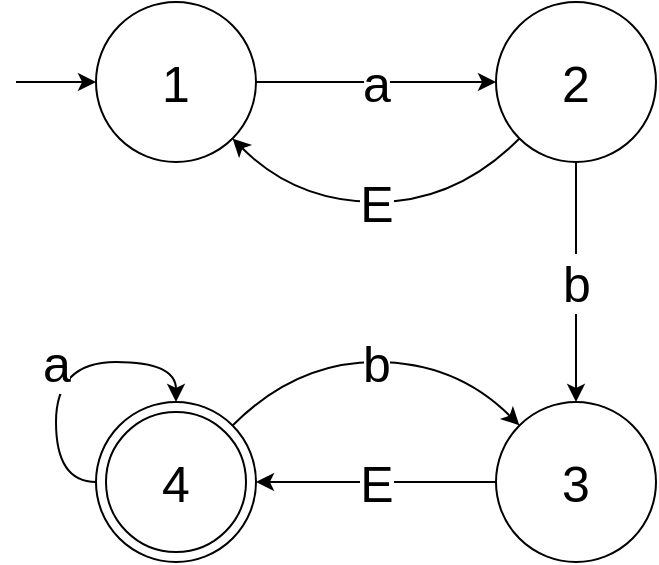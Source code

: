 <mxfile version="15.8.8" type="device" pages="2"><diagram id="vFEKaWJJ-7xmZnV-B70z" name="NFA"><mxGraphModel dx="981" dy="532" grid="1" gridSize="10" guides="1" tooltips="1" connect="1" arrows="1" fold="1" page="1" pageScale="1" pageWidth="850" pageHeight="1100" math="0" shadow="0"><root><mxCell id="0"/><mxCell id="1" parent="0"/><mxCell id="sQVUSp1hf7UNvoji888A-17" value="" style="ellipse;whiteSpace=wrap;html=1;aspect=fixed;fontSize=25;" vertex="1" parent="1"><mxGeometry x="120" y="480" width="80" height="80" as="geometry"/></mxCell><mxCell id="sQVUSp1hf7UNvoji888A-5" value="&lt;font style=&quot;font-size: 25px;&quot;&gt;1&lt;/font&gt;" style="ellipse;whiteSpace=wrap;html=1;aspect=fixed;fontSize=25;" vertex="1" parent="1"><mxGeometry x="120" y="280" width="80" height="80" as="geometry"/></mxCell><mxCell id="sQVUSp1hf7UNvoji888A-6" value="&lt;font style=&quot;font-size: 25px;&quot;&gt;2&lt;/font&gt;" style="ellipse;whiteSpace=wrap;html=1;aspect=fixed;fontSize=25;" vertex="1" parent="1"><mxGeometry x="320" y="280" width="80" height="80" as="geometry"/></mxCell><mxCell id="sQVUSp1hf7UNvoji888A-7" value="&lt;font style=&quot;font-size: 25px;&quot;&gt;4&lt;/font&gt;" style="ellipse;whiteSpace=wrap;html=1;aspect=fixed;fontSize=25;" vertex="1" parent="1"><mxGeometry x="125" y="485" width="70" height="70" as="geometry"/></mxCell><mxCell id="sQVUSp1hf7UNvoji888A-8" value="&lt;font style=&quot;font-size: 25px;&quot;&gt;3&lt;/font&gt;" style="ellipse;whiteSpace=wrap;html=1;aspect=fixed;fontSize=25;" vertex="1" parent="1"><mxGeometry x="320" y="480" width="80" height="80" as="geometry"/></mxCell><mxCell id="sQVUSp1hf7UNvoji888A-10" value="" style="endArrow=classic;html=1;rounded=0;fontSize=25;" edge="1" parent="1" source="sQVUSp1hf7UNvoji888A-5" target="sQVUSp1hf7UNvoji888A-6"><mxGeometry width="50" height="50" relative="1" as="geometry"><mxPoint x="350" y="460" as="sourcePoint"/><mxPoint x="400" y="410" as="targetPoint"/></mxGeometry></mxCell><mxCell id="sQVUSp1hf7UNvoji888A-13" value="a" style="edgeLabel;html=1;align=center;verticalAlign=middle;resizable=0;points=[];fontSize=25;" vertex="1" connectable="0" parent="sQVUSp1hf7UNvoji888A-10"><mxGeometry x="-0.2" y="-2" relative="1" as="geometry"><mxPoint x="12" y="-2" as="offset"/></mxGeometry></mxCell><mxCell id="sQVUSp1hf7UNvoji888A-11" value="" style="endArrow=classic;html=1;rounded=0;fontSize=25;" edge="1" parent="1" source="sQVUSp1hf7UNvoji888A-6" target="sQVUSp1hf7UNvoji888A-8"><mxGeometry width="50" height="50" relative="1" as="geometry"><mxPoint x="350" y="460" as="sourcePoint"/><mxPoint x="400" y="410" as="targetPoint"/></mxGeometry></mxCell><mxCell id="sQVUSp1hf7UNvoji888A-14" value="b" style="edgeLabel;html=1;align=center;verticalAlign=middle;resizable=0;points=[];fontSize=25;" vertex="1" connectable="0" parent="sQVUSp1hf7UNvoji888A-11"><mxGeometry x="-0.383" y="-1" relative="1" as="geometry"><mxPoint x="1" y="23" as="offset"/></mxGeometry></mxCell><mxCell id="sQVUSp1hf7UNvoji888A-12" value="E" style="endArrow=classic;html=1;rounded=0;fontSize=25;" edge="1" parent="1" source="sQVUSp1hf7UNvoji888A-8"><mxGeometry width="50" height="50" relative="1" as="geometry"><mxPoint x="350" y="460" as="sourcePoint"/><mxPoint x="200" y="520" as="targetPoint"/></mxGeometry></mxCell><mxCell id="sQVUSp1hf7UNvoji888A-16" value="" style="endArrow=classic;html=1;rounded=0;fontSize=25;" edge="1" parent="1" target="sQVUSp1hf7UNvoji888A-5"><mxGeometry width="50" height="50" relative="1" as="geometry"><mxPoint x="80" y="320" as="sourcePoint"/><mxPoint x="100" y="310" as="targetPoint"/></mxGeometry></mxCell><mxCell id="sQVUSp1hf7UNvoji888A-20" value="E" style="endArrow=classic;html=1;fontSize=25;curved=1;" edge="1" parent="1" source="sQVUSp1hf7UNvoji888A-6" target="sQVUSp1hf7UNvoji888A-5"><mxGeometry width="50" height="50" relative="1" as="geometry"><mxPoint x="320" y="380" as="sourcePoint"/><mxPoint x="190" y="390" as="targetPoint"/><Array as="points"><mxPoint x="300" y="380"/><mxPoint x="220" y="380"/></Array></mxGeometry></mxCell><mxCell id="sQVUSp1hf7UNvoji888A-21" value="b" style="endArrow=classic;html=1;fontSize=25;curved=1;" edge="1" parent="1" source="sQVUSp1hf7UNvoji888A-17" target="sQVUSp1hf7UNvoji888A-8"><mxGeometry width="50" height="50" relative="1" as="geometry"><mxPoint x="160" y="450" as="sourcePoint"/><mxPoint x="210" y="400" as="targetPoint"/><Array as="points"><mxPoint x="220" y="460"/><mxPoint x="300" y="460"/></Array></mxGeometry></mxCell><mxCell id="sQVUSp1hf7UNvoji888A-22" value="a" style="endArrow=classic;html=1;fontSize=25;entryX=0.5;entryY=0;entryDx=0;entryDy=0;exitX=0;exitY=0.5;exitDx=0;exitDy=0;curved=1;" edge="1" parent="1" source="sQVUSp1hf7UNvoji888A-17" target="sQVUSp1hf7UNvoji888A-17"><mxGeometry width="50" height="50" relative="1" as="geometry"><mxPoint x="10" y="570" as="sourcePoint"/><mxPoint x="60" y="520" as="targetPoint"/><Array as="points"><mxPoint x="100" y="520"/><mxPoint x="100" y="460"/><mxPoint x="160" y="460"/></Array></mxGeometry></mxCell></root></mxGraphModel></diagram><diagram id="UWGFV0lesqNjSorQrV0S" name="LinkedList"><mxGraphModel dx="2370" dy="1285" grid="1" gridSize="10" guides="1" tooltips="1" connect="1" arrows="1" fold="1" page="1" pageScale="1" pageWidth="850" pageHeight="1100" math="0" shadow="0"><root><mxCell id="YcAupWdyaeHLevDaeMZF-0"/><mxCell id="YcAupWdyaeHLevDaeMZF-1" parent="YcAupWdyaeHLevDaeMZF-0"/><mxCell id="YcAupWdyaeHLevDaeMZF-5" value="1" style="rounded=0;whiteSpace=wrap;html=1;fontSize=25;" vertex="1" parent="YcAupWdyaeHLevDaeMZF-1"><mxGeometry x="90" y="240" width="80" height="80" as="geometry"/></mxCell><mxCell id="YcAupWdyaeHLevDaeMZF-6" value="" style="rounded=0;whiteSpace=wrap;html=1;fontSize=25;" vertex="1" parent="YcAupWdyaeHLevDaeMZF-1"><mxGeometry x="170" y="240" width="80" height="80" as="geometry"/></mxCell><mxCell id="YcAupWdyaeHLevDaeMZF-7" value="" style="rounded=0;whiteSpace=wrap;html=1;fontSize=25;" vertex="1" parent="YcAupWdyaeHLevDaeMZF-1"><mxGeometry x="250" y="240" width="80" height="80" as="geometry"/></mxCell><mxCell id="YcAupWdyaeHLevDaeMZF-8" value="2" style="rounded=0;whiteSpace=wrap;html=1;fontSize=25;" vertex="1" parent="YcAupWdyaeHLevDaeMZF-1"><mxGeometry x="90" y="360" width="80" height="80" as="geometry"/></mxCell><mxCell id="YcAupWdyaeHLevDaeMZF-9" value="" style="rounded=0;whiteSpace=wrap;html=1;fontSize=25;" vertex="1" parent="YcAupWdyaeHLevDaeMZF-1"><mxGeometry x="170" y="360" width="80" height="80" as="geometry"/></mxCell><mxCell id="YcAupWdyaeHLevDaeMZF-11" value="3" style="rounded=0;whiteSpace=wrap;html=1;fontSize=25;" vertex="1" parent="YcAupWdyaeHLevDaeMZF-1"><mxGeometry x="90" y="480" width="80" height="80" as="geometry"/></mxCell><mxCell id="YcAupWdyaeHLevDaeMZF-14" value="4" style="rounded=0;whiteSpace=wrap;html=1;fontSize=25;" vertex="1" parent="YcAupWdyaeHLevDaeMZF-1"><mxGeometry x="90" y="600" width="80" height="80" as="geometry"/></mxCell><mxCell id="YcAupWdyaeHLevDaeMZF-15" value="" style="rounded=0;whiteSpace=wrap;html=1;fontSize=25;" vertex="1" parent="YcAupWdyaeHLevDaeMZF-1"><mxGeometry x="170" y="600" width="80" height="80" as="geometry"/></mxCell><mxCell id="YcAupWdyaeHLevDaeMZF-17" value="" style="endArrow=classic;html=1;fontSize=25;curved=1;" edge="1" parent="YcAupWdyaeHLevDaeMZF-1" source="YcAupWdyaeHLevDaeMZF-20" target="YcAupWdyaeHLevDaeMZF-9"><mxGeometry width="50" height="50" relative="1" as="geometry"><mxPoint x="-10" y="400" as="sourcePoint"/><mxPoint x="40" y="350" as="targetPoint"/></mxGeometry></mxCell><mxCell id="YcAupWdyaeHLevDaeMZF-18" value="" style="endArrow=classic;html=1;fontSize=25;curved=1;" edge="1" parent="YcAupWdyaeHLevDaeMZF-1" source="YcAupWdyaeHLevDaeMZF-21" target="YcAupWdyaeHLevDaeMZF-22"><mxGeometry width="50" height="50" relative="1" as="geometry"><mxPoint y="500" as="sourcePoint"/><mxPoint x="210" y="480" as="targetPoint"/></mxGeometry></mxCell><mxCell id="YcAupWdyaeHLevDaeMZF-20" value="" style="ellipse;whiteSpace=wrap;html=1;aspect=fixed;fontSize=25;fillColor=#808080;" vertex="1" parent="YcAupWdyaeHLevDaeMZF-1"><mxGeometry x="200" y="270" width="20" height="20" as="geometry"/></mxCell><mxCell id="YcAupWdyaeHLevDaeMZF-21" value="" style="ellipse;whiteSpace=wrap;html=1;aspect=fixed;fontSize=25;fillColor=#808080;" vertex="1" parent="YcAupWdyaeHLevDaeMZF-1"><mxGeometry x="200" y="390" width="20" height="20" as="geometry"/></mxCell><mxCell id="YcAupWdyaeHLevDaeMZF-22" value="" style="rounded=0;whiteSpace=wrap;html=1;fontSize=25;" vertex="1" parent="YcAupWdyaeHLevDaeMZF-1"><mxGeometry x="170" y="480" width="80" height="80" as="geometry"/></mxCell><mxCell id="YcAupWdyaeHLevDaeMZF-23" value="" style="ellipse;whiteSpace=wrap;html=1;aspect=fixed;fontSize=25;fillColor=#808080;" vertex="1" parent="YcAupWdyaeHLevDaeMZF-1"><mxGeometry x="200" y="510" width="20" height="20" as="geometry"/></mxCell><mxCell id="YcAupWdyaeHLevDaeMZF-24" value="" style="endArrow=classic;html=1;fontSize=25;curved=1;" edge="1" parent="YcAupWdyaeHLevDaeMZF-1" source="YcAupWdyaeHLevDaeMZF-23" target="YcAupWdyaeHLevDaeMZF-15"><mxGeometry width="50" height="50" relative="1" as="geometry"><mxPoint x="300" y="540" as="sourcePoint"/><mxPoint x="350" y="490" as="targetPoint"/></mxGeometry></mxCell><mxCell id="YcAupWdyaeHLevDaeMZF-25" value="X" style="rounded=0;whiteSpace=wrap;html=1;fontSize=25;" vertex="1" parent="YcAupWdyaeHLevDaeMZF-1"><mxGeometry x="170" y="720" width="80" height="80" as="geometry"/></mxCell><mxCell id="YcAupWdyaeHLevDaeMZF-26" value="" style="ellipse;whiteSpace=wrap;html=1;aspect=fixed;fontSize=25;fillColor=#808080;" vertex="1" parent="YcAupWdyaeHLevDaeMZF-1"><mxGeometry x="200" y="630" width="20" height="20" as="geometry"/></mxCell><mxCell id="YcAupWdyaeHLevDaeMZF-27" value="" style="endArrow=classic;html=1;fontSize=25;curved=1;" edge="1" parent="YcAupWdyaeHLevDaeMZF-1" source="YcAupWdyaeHLevDaeMZF-26" target="YcAupWdyaeHLevDaeMZF-25"><mxGeometry width="50" height="50" relative="1" as="geometry"><mxPoint x="30" y="760" as="sourcePoint"/><mxPoint x="80" y="710" as="targetPoint"/></mxGeometry></mxCell><mxCell id="YcAupWdyaeHLevDaeMZF-28" value="" style="ellipse;whiteSpace=wrap;html=1;aspect=fixed;fontSize=25;fillColor=#808080;" vertex="1" parent="YcAupWdyaeHLevDaeMZF-1"><mxGeometry x="280" y="270" width="20" height="20" as="geometry"/></mxCell><mxCell id="YcAupWdyaeHLevDaeMZF-29" value="" style="rounded=0;whiteSpace=wrap;html=1;fontSize=25;" vertex="1" parent="YcAupWdyaeHLevDaeMZF-1"><mxGeometry x="250" y="360" width="80" height="80" as="geometry"/></mxCell><mxCell id="YcAupWdyaeHLevDaeMZF-30" value="" style="ellipse;whiteSpace=wrap;html=1;aspect=fixed;fontSize=25;fillColor=#808080;" vertex="1" parent="YcAupWdyaeHLevDaeMZF-1"><mxGeometry x="280" y="390" width="20" height="20" as="geometry"/></mxCell><mxCell id="YcAupWdyaeHLevDaeMZF-31" value="" style="rounded=0;whiteSpace=wrap;html=1;fontSize=25;" vertex="1" parent="YcAupWdyaeHLevDaeMZF-1"><mxGeometry x="250" y="480" width="80" height="80" as="geometry"/></mxCell><mxCell id="YcAupWdyaeHLevDaeMZF-32" value="" style="ellipse;whiteSpace=wrap;html=1;aspect=fixed;fontSize=25;fillColor=#808080;" vertex="1" parent="YcAupWdyaeHLevDaeMZF-1"><mxGeometry x="280" y="510" width="20" height="20" as="geometry"/></mxCell><mxCell id="YcAupWdyaeHLevDaeMZF-33" value="" style="rounded=0;whiteSpace=wrap;html=1;fontSize=25;" vertex="1" parent="YcAupWdyaeHLevDaeMZF-1"><mxGeometry x="250" y="600" width="80" height="80" as="geometry"/></mxCell><mxCell id="YcAupWdyaeHLevDaeMZF-34" value="" style="ellipse;whiteSpace=wrap;html=1;aspect=fixed;fontSize=25;fillColor=#808080;" vertex="1" parent="YcAupWdyaeHLevDaeMZF-1"><mxGeometry x="280" y="630" width="20" height="20" as="geometry"/></mxCell><mxCell id="YcAupWdyaeHLevDaeMZF-35" value="a" style="rounded=0;whiteSpace=wrap;html=1;fontSize=25;" vertex="1" parent="YcAupWdyaeHLevDaeMZF-1"><mxGeometry x="370" y="240" width="80" height="80" as="geometry"/></mxCell><mxCell id="YcAupWdyaeHLevDaeMZF-36" value="2" style="rounded=0;whiteSpace=wrap;html=1;fontSize=25;" vertex="1" parent="YcAupWdyaeHLevDaeMZF-1"><mxGeometry x="450" y="240" width="80" height="80" as="geometry"/></mxCell><mxCell id="YcAupWdyaeHLevDaeMZF-37" value="" style="rounded=0;whiteSpace=wrap;html=1;fontSize=25;" vertex="1" parent="YcAupWdyaeHLevDaeMZF-1"><mxGeometry x="530" y="240" width="80" height="80" as="geometry"/></mxCell><mxCell id="YcAupWdyaeHLevDaeMZF-38" value="" style="ellipse;whiteSpace=wrap;html=1;aspect=fixed;fontSize=25;fillColor=#808080;" vertex="1" parent="YcAupWdyaeHLevDaeMZF-1"><mxGeometry x="560" y="270" width="20" height="20" as="geometry"/></mxCell><mxCell id="YcAupWdyaeHLevDaeMZF-39" value="b" style="rounded=0;whiteSpace=wrap;html=1;fontSize=25;" vertex="1" parent="YcAupWdyaeHLevDaeMZF-1"><mxGeometry x="370" y="360" width="80" height="80" as="geometry"/></mxCell><mxCell id="YcAupWdyaeHLevDaeMZF-40" value="3" style="rounded=0;whiteSpace=wrap;html=1;fontSize=25;" vertex="1" parent="YcAupWdyaeHLevDaeMZF-1"><mxGeometry x="450" y="360" width="80" height="80" as="geometry"/></mxCell><mxCell id="YcAupWdyaeHLevDaeMZF-41" value="" style="rounded=0;whiteSpace=wrap;html=1;fontSize=25;" vertex="1" parent="YcAupWdyaeHLevDaeMZF-1"><mxGeometry x="530" y="360" width="80" height="80" as="geometry"/></mxCell><mxCell id="YcAupWdyaeHLevDaeMZF-42" value="" style="ellipse;whiteSpace=wrap;html=1;aspect=fixed;fontSize=25;fillColor=#808080;" vertex="1" parent="YcAupWdyaeHLevDaeMZF-1"><mxGeometry x="560" y="390" width="20" height="20" as="geometry"/></mxCell><mxCell id="YcAupWdyaeHLevDaeMZF-43" value="E" style="rounded=0;whiteSpace=wrap;html=1;fontSize=25;" vertex="1" parent="YcAupWdyaeHLevDaeMZF-1"><mxGeometry x="370" y="480" width="80" height="80" as="geometry"/></mxCell><mxCell id="YcAupWdyaeHLevDaeMZF-44" value="4" style="rounded=0;whiteSpace=wrap;html=1;fontSize=25;" vertex="1" parent="YcAupWdyaeHLevDaeMZF-1"><mxGeometry x="450" y="480" width="80" height="80" as="geometry"/></mxCell><mxCell id="YcAupWdyaeHLevDaeMZF-47" value="a" style="rounded=0;whiteSpace=wrap;html=1;fontSize=25;" vertex="1" parent="YcAupWdyaeHLevDaeMZF-1"><mxGeometry x="370" y="600" width="80" height="80" as="geometry"/></mxCell><mxCell id="YcAupWdyaeHLevDaeMZF-48" value="4" style="rounded=0;whiteSpace=wrap;html=1;fontSize=25;" vertex="1" parent="YcAupWdyaeHLevDaeMZF-1"><mxGeometry x="450" y="600" width="80" height="80" as="geometry"/></mxCell><mxCell id="YcAupWdyaeHLevDaeMZF-49" value="" style="rounded=0;whiteSpace=wrap;html=1;fontSize=25;" vertex="1" parent="YcAupWdyaeHLevDaeMZF-1"><mxGeometry x="530" y="600" width="80" height="80" as="geometry"/></mxCell><mxCell id="YcAupWdyaeHLevDaeMZF-50" value="" style="ellipse;whiteSpace=wrap;html=1;aspect=fixed;fontSize=25;fillColor=#808080;" vertex="1" parent="YcAupWdyaeHLevDaeMZF-1"><mxGeometry x="560" y="630" width="20" height="20" as="geometry"/></mxCell><mxCell id="YcAupWdyaeHLevDaeMZF-51" value="E" style="rounded=0;whiteSpace=wrap;html=1;fontSize=25;" vertex="1" parent="YcAupWdyaeHLevDaeMZF-1"><mxGeometry x="650" y="360" width="80" height="80" as="geometry"/></mxCell><mxCell id="YcAupWdyaeHLevDaeMZF-52" value="1" style="rounded=0;whiteSpace=wrap;html=1;fontSize=25;" vertex="1" parent="YcAupWdyaeHLevDaeMZF-1"><mxGeometry x="730" y="360" width="80" height="80" as="geometry"/></mxCell><mxCell id="YcAupWdyaeHLevDaeMZF-55" value="b" style="rounded=0;whiteSpace=wrap;html=1;fontSize=25;" vertex="1" parent="YcAupWdyaeHLevDaeMZF-1"><mxGeometry x="650" y="600" width="80" height="80" as="geometry"/></mxCell><mxCell id="YcAupWdyaeHLevDaeMZF-56" value="3" style="rounded=0;whiteSpace=wrap;html=1;fontSize=25;" vertex="1" parent="YcAupWdyaeHLevDaeMZF-1"><mxGeometry x="730" y="600" width="80" height="80" as="geometry"/></mxCell><mxCell id="YcAupWdyaeHLevDaeMZF-60" value="X" style="rounded=0;whiteSpace=wrap;html=1;fontSize=25;" vertex="1" parent="YcAupWdyaeHLevDaeMZF-1"><mxGeometry x="650" y="240" width="80" height="80" as="geometry"/></mxCell><mxCell id="YcAupWdyaeHLevDaeMZF-63" value="" style="endArrow=classic;html=1;fontSize=25;curved=1;" edge="1" parent="YcAupWdyaeHLevDaeMZF-1" source="YcAupWdyaeHLevDaeMZF-38" target="YcAupWdyaeHLevDaeMZF-60"><mxGeometry width="50" height="50" relative="1" as="geometry"><mxPoint x="500" y="420" as="sourcePoint"/><mxPoint x="550" y="370" as="targetPoint"/></mxGeometry></mxCell><mxCell id="YcAupWdyaeHLevDaeMZF-64" value="" style="rounded=0;whiteSpace=wrap;html=1;fontSize=25;" vertex="1" parent="YcAupWdyaeHLevDaeMZF-1"><mxGeometry x="810" y="360" width="80" height="80" as="geometry"/></mxCell><mxCell id="YcAupWdyaeHLevDaeMZF-65" value="" style="ellipse;whiteSpace=wrap;html=1;aspect=fixed;fontSize=25;fillColor=#808080;" vertex="1" parent="YcAupWdyaeHLevDaeMZF-1"><mxGeometry x="840" y="390" width="20" height="20" as="geometry"/></mxCell><mxCell id="YcAupWdyaeHLevDaeMZF-66" value="X" style="rounded=0;whiteSpace=wrap;html=1;fontSize=25;" vertex="1" parent="YcAupWdyaeHLevDaeMZF-1"><mxGeometry x="930" y="360" width="80" height="80" as="geometry"/></mxCell><mxCell id="YcAupWdyaeHLevDaeMZF-67" value="" style="endArrow=classic;html=1;fontSize=25;curved=1;" edge="1" parent="YcAupWdyaeHLevDaeMZF-1" source="YcAupWdyaeHLevDaeMZF-65" target="YcAupWdyaeHLevDaeMZF-66"><mxGeometry width="50" height="50" relative="1" as="geometry"><mxPoint x="780" y="540" as="sourcePoint"/><mxPoint x="830" y="490" as="targetPoint"/></mxGeometry></mxCell><mxCell id="YcAupWdyaeHLevDaeMZF-68" value="" style="rounded=0;whiteSpace=wrap;html=1;fontSize=25;" vertex="1" parent="YcAupWdyaeHLevDaeMZF-1"><mxGeometry x="810" y="600" width="80" height="80" as="geometry"/></mxCell><mxCell id="YcAupWdyaeHLevDaeMZF-69" value="" style="ellipse;whiteSpace=wrap;html=1;aspect=fixed;fontSize=25;fillColor=#808080;" vertex="1" parent="YcAupWdyaeHLevDaeMZF-1"><mxGeometry x="840" y="630" width="20" height="20" as="geometry"/></mxCell><mxCell id="YcAupWdyaeHLevDaeMZF-70" value="X" style="rounded=0;whiteSpace=wrap;html=1;fontSize=25;" vertex="1" parent="YcAupWdyaeHLevDaeMZF-1"><mxGeometry x="930" y="600" width="80" height="80" as="geometry"/></mxCell><mxCell id="YcAupWdyaeHLevDaeMZF-71" value="" style="endArrow=classic;html=1;fontSize=25;curved=1;" edge="1" parent="YcAupWdyaeHLevDaeMZF-1" source="YcAupWdyaeHLevDaeMZF-69" target="YcAupWdyaeHLevDaeMZF-70"><mxGeometry width="50" height="50" relative="1" as="geometry"><mxPoint x="780" y="780" as="sourcePoint"/><mxPoint x="830" y="730" as="targetPoint"/></mxGeometry></mxCell><mxCell id="YcAupWdyaeHLevDaeMZF-72" value="" style="rounded=0;whiteSpace=wrap;html=1;fontSize=25;" vertex="1" parent="YcAupWdyaeHLevDaeMZF-1"><mxGeometry x="530" y="480" width="80" height="80" as="geometry"/></mxCell><mxCell id="YcAupWdyaeHLevDaeMZF-73" value="" style="ellipse;whiteSpace=wrap;html=1;aspect=fixed;fontSize=25;fillColor=#808080;" vertex="1" parent="YcAupWdyaeHLevDaeMZF-1"><mxGeometry x="560" y="510" width="20" height="20" as="geometry"/></mxCell><mxCell id="YcAupWdyaeHLevDaeMZF-74" value="X" style="rounded=0;whiteSpace=wrap;html=1;fontSize=25;" vertex="1" parent="YcAupWdyaeHLevDaeMZF-1"><mxGeometry x="650" y="480" width="80" height="80" as="geometry"/></mxCell><mxCell id="YcAupWdyaeHLevDaeMZF-75" value="" style="endArrow=classic;html=1;fontSize=25;curved=1;" edge="1" parent="YcAupWdyaeHLevDaeMZF-1" source="YcAupWdyaeHLevDaeMZF-73" target="YcAupWdyaeHLevDaeMZF-74"><mxGeometry width="50" height="50" relative="1" as="geometry"><mxPoint x="500" y="660" as="sourcePoint"/><mxPoint x="550" y="610" as="targetPoint"/></mxGeometry></mxCell><mxCell id="YcAupWdyaeHLevDaeMZF-76" value="" style="endArrow=classic;html=1;fontSize=25;curved=1;" edge="1" parent="YcAupWdyaeHLevDaeMZF-1" source="YcAupWdyaeHLevDaeMZF-42" target="YcAupWdyaeHLevDaeMZF-51"><mxGeometry width="50" height="50" relative="1" as="geometry"><mxPoint x="450" y="480" as="sourcePoint"/><mxPoint x="500" y="430" as="targetPoint"/></mxGeometry></mxCell><mxCell id="YcAupWdyaeHLevDaeMZF-77" value="" style="endArrow=classic;html=1;fontSize=25;curved=1;" edge="1" parent="YcAupWdyaeHLevDaeMZF-1" source="YcAupWdyaeHLevDaeMZF-50" target="YcAupWdyaeHLevDaeMZF-55"><mxGeometry width="50" height="50" relative="1" as="geometry"><mxPoint x="420" y="770" as="sourcePoint"/><mxPoint x="470" y="720" as="targetPoint"/></mxGeometry></mxCell><mxCell id="YcAupWdyaeHLevDaeMZF-78" value="" style="endArrow=classic;html=1;fontSize=25;curved=1;" edge="1" parent="YcAupWdyaeHLevDaeMZF-1" source="YcAupWdyaeHLevDaeMZF-34" target="YcAupWdyaeHLevDaeMZF-47"><mxGeometry width="50" height="50" relative="1" as="geometry"><mxPoint x="270" y="710" as="sourcePoint"/><mxPoint x="340" y="710" as="targetPoint"/></mxGeometry></mxCell><mxCell id="YcAupWdyaeHLevDaeMZF-79" value="" style="endArrow=classic;html=1;fontSize=25;curved=1;" edge="1" parent="YcAupWdyaeHLevDaeMZF-1" source="YcAupWdyaeHLevDaeMZF-32" target="YcAupWdyaeHLevDaeMZF-43"><mxGeometry width="50" height="50" relative="1" as="geometry"><mxPoint x="600" y="660" as="sourcePoint"/><mxPoint x="670" y="660" as="targetPoint"/></mxGeometry></mxCell><mxCell id="YcAupWdyaeHLevDaeMZF-82" value="" style="endArrow=classic;html=1;fontSize=25;curved=1;" edge="1" parent="YcAupWdyaeHLevDaeMZF-1" source="YcAupWdyaeHLevDaeMZF-30" target="YcAupWdyaeHLevDaeMZF-39"><mxGeometry width="50" height="50" relative="1" as="geometry"><mxPoint x="320" y="540" as="sourcePoint"/><mxPoint x="390" y="540" as="targetPoint"/></mxGeometry></mxCell><mxCell id="YcAupWdyaeHLevDaeMZF-83" value="" style="endArrow=classic;html=1;fontSize=25;curved=1;" edge="1" parent="YcAupWdyaeHLevDaeMZF-1" source="YcAupWdyaeHLevDaeMZF-28" target="YcAupWdyaeHLevDaeMZF-35"><mxGeometry width="50" height="50" relative="1" as="geometry"><mxPoint x="330" y="550" as="sourcePoint"/><mxPoint x="400" y="550" as="targetPoint"/></mxGeometry></mxCell><mxCell id="6i4rfwiVuwSdF6H83tSU-0" value="" style="rounded=0;whiteSpace=wrap;html=1;fontSize=25;" vertex="1" parent="YcAupWdyaeHLevDaeMZF-1"><mxGeometry x="170" y="120" width="80" height="80" as="geometry"/></mxCell><mxCell id="6i4rfwiVuwSdF6H83tSU-1" value="NFA" style="rounded=0;whiteSpace=wrap;html=1;fontSize=25;" vertex="1" parent="YcAupWdyaeHLevDaeMZF-1"><mxGeometry x="90" y="120" width="80" height="80" as="geometry"/></mxCell><mxCell id="6i4rfwiVuwSdF6H83tSU-2" value="" style="ellipse;whiteSpace=wrap;html=1;aspect=fixed;fontSize=25;fillColor=#808080;" vertex="1" parent="YcAupWdyaeHLevDaeMZF-1"><mxGeometry x="200" y="150" width="20" height="20" as="geometry"/></mxCell><mxCell id="6i4rfwiVuwSdF6H83tSU-3" value="" style="endArrow=classic;html=1;fontSize=25;curved=1;" edge="1" parent="YcAupWdyaeHLevDaeMZF-1" source="6i4rfwiVuwSdF6H83tSU-2" target="YcAupWdyaeHLevDaeMZF-6"><mxGeometry width="50" height="50" relative="1" as="geometry"><mxPoint x="20" y="390" as="sourcePoint"/><mxPoint x="70" y="340" as="targetPoint"/></mxGeometry></mxCell></root></mxGraphModel></diagram></mxfile>